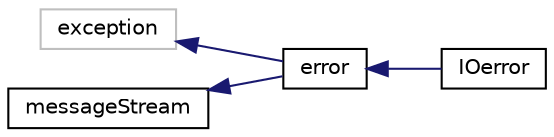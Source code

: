 digraph "Graphical Class Hierarchy"
{
  bgcolor="transparent";
  edge [fontname="Helvetica",fontsize="10",labelfontname="Helvetica",labelfontsize="10"];
  node [fontname="Helvetica",fontsize="10",shape=record];
  rankdir="LR";
  Node1 [label="exception",height=0.2,width=0.4,color="grey75"];
  Node1 -> Node2 [dir="back",color="midnightblue",fontsize="10",style="solid",fontname="Helvetica"];
  Node2 [label="error",height=0.2,width=0.4,color="black",URL="$a00680.html",tooltip="Class to handle errors and exceptions in a simple, consistent stream-based manner. "];
  Node2 -> Node3 [dir="back",color="midnightblue",fontsize="10",style="solid",fontname="Helvetica"];
  Node3 [label="IOerror",height=0.2,width=0.4,color="black",URL="$a01189.html",tooltip="Report an I/O error. "];
  Node4 [label="messageStream",height=0.2,width=0.4,color="black",URL="$a01516.html",tooltip="Class to handle messaging in a simple, consistent stream-based manner. "];
  Node4 -> Node2 [dir="back",color="midnightblue",fontsize="10",style="solid",fontname="Helvetica"];
}
